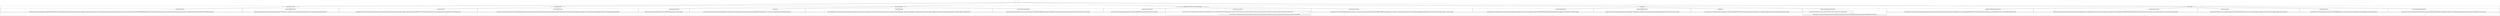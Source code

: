digraph {
	graph [compound=true];
	node [fillcolor=blue];
	subgraph "cluster_Human Security" {
		subgraph "cluster_Identification and authentication of people and devices" {
			"cluster_Identification and authentication of people and devices"	[label="Identification and authentication of people and devices",
				shape=box];
			"Identification and authentication of people and devices_This topic provides an overview of various access control methods to demonstrate \
the benefits and challenges of each. Topics include an overview of Network Access Control (NAC), Identity Access Management (IAM), \
roles, multi-method identification and authentication systems, biometric authentication systems (including issues such as accuracy/\
FAR/FRR, resistance, privacy, etc.), as well as usability and tolerability of the methods"	[label="This topic provides an overview of various access control methods to demonstrate the benefits and challenges of each. Topics include \
an overview of Network Access Control (NAC), Identity Access Management (IAM), roles, multi-method identification and authentication \
systems, biometric authentication systems (including issues such as accuracy/FAR/FRR, resistance, privacy, etc.), as well as usability \
and tolerability of the methods"];
			"cluster_Identification and authentication of people and devices" -> "Identification and authentication of people and devices_This topic provides an overview of various access control methods to demonstrate \
the benefits and challenges of each. Topics include an overview of Network Access Control (NAC), Identity Access Management (IAM), \
roles, multi-method identification and authentication systems, biometric authentication systems (including issues such as accuracy/\
FAR/FRR, resistance, privacy, etc.), as well as usability and tolerability of the methods"	[minlen=1];
		}
		subgraph "cluster_Physical and logical assets control" {
			"cluster_Physical and logical assets control"	[label="Physical and logical assets control",
				shape=box];
			"Physical and logical assets control_This topic covers various access controls to physical assets including system hardware, network \
assets, backup/storage devices, etc. Examples are Network Access Control (NAC), Identity Access Management (IAM), Rules-based Access \
Control (RAC), Rolesbased Access Control (RBAC), inventory tracking methods, and identity creation methods (what type of user ID \
helps increase security with access control, for example, abc1234, first name and last name, first initial and last name)"	[label="This topic covers various access controls to physical assets including system hardware, network assets, backup/storage devices, \
etc. Examples are Network Access Control (NAC), Identity Access Management (IAM), Rules-based Access Control (RAC), Rolesbased Access \
Control (RBAC), inventory tracking methods, and identity creation methods (what type of user ID helps increase security with access \
control, for example, abc1234, first name and last name, first initial and last name)"];
			"cluster_Physical and logical assets control" -> "Physical and logical assets control_This topic covers various access controls to physical assets including system hardware, network \
assets, backup/storage devices, etc. Examples are Network Access Control (NAC), Identity Access Management (IAM), Rules-based Access \
Control (RAC), Rolesbased Access Control (RBAC), inventory tracking methods, and identity creation methods (what type of user ID \
helps increase security with access control, for example, abc1234, first name and last name, first initial and last name)"	[minlen=1];
		}
		subgraph "cluster_Identity as a Service (IaaS)" {
			"cluster_Identity as a Service (IaaS)"	[label="Identity as a Service (IaaS)",
				shape=box];
			"Identity as a Service (IaaS)_This topic cover identity management as a service (e.g., Cloud identity) brings forward issues such \
as the system being out of the user’s control with no way to know what has happened to the information in the system, auditing \
access, ensuring compliance and flexibility to quickly revoke permissions"	[label="This topic cover identity management as a service (e.g., Cloud identity) brings forward issues such as the system being out of the \
user’s control with no way to know what has happened to the information in the system, auditing access, ensuring compliance and \
flexibility to quickly revoke permissions"];
			"cluster_Identity as a Service (IaaS)" -> "Identity as a Service (IaaS)_This topic cover identity management as a service (e.g., Cloud identity) brings forward issues such \
as the system being out of the user’s control with no way to know what has happened to the information in the system, auditing \
access, ensuring compliance and flexibility to quickly revoke permissions"	[minlen=1];
		}
		subgraph "cluster_Third-party identity services" {
			"cluster_Third-party identity services"	[label="Third-party identity services",
				shape=box];
			"Third-party identity services_This topic provides an overview of the authentication infrastructure used to build, host, and manage \
thirdparty identity services. Topics include on-premises, cloud, centralized identity services/password management tools, end-point \
privilege management, etc"	[label="This topic provides an overview of the authentication infrastructure used to build, host, and manage thirdparty identity services. \
Topics include on-premises, cloud, centralized identity services/password management tools, end-point privilege management, etc"];
			"cluster_Third-party identity services" -> "Third-party identity services_This topic provides an overview of the authentication infrastructure used to build, host, and manage \
thirdparty identity services. Topics include on-premises, cloud, centralized identity services/password management tools, end-point \
privilege management, etc"	[minlen=1];
		}
		subgraph "cluster_Access control attacks and mitigation measures" {
			"cluster_Access control attacks and mitigation measures"	[label="Access control attacks and mitigation measures",
				shape=box];
			"Access control attacks and mitigation measures_This topic provides an overview of various types of access control attacks to steal \
data or user credentials, and mitigation measures for combating them. Topics include password, dictionary, brute force, and spoofing \
attacks; multifactor authentication; strong password policy; secure password files; restrict access to systems; etc"	[label="This topic provides an overview of various types of access control attacks to steal data or user credentials, and mitigation measures \
for combating them. Topics include password, dictionary, brute force, and spoofing attacks; multifactor authentication; strong password \
policy; secure password files; restrict access to systems; etc"];
			"cluster_Access control attacks and mitigation measures" -> "Access control attacks and mitigation measures_This topic provides an overview of various types of access control attacks to steal \
data or user credentials, and mitigation measures for combating them. Topics include password, dictionary, brute force, and spoofing \
attacks; multifactor authentication; strong password policy; secure password files; restrict access to systems; etc"	[minlen=1];
		}
		subgraph "cluster_Types of social engineering attacks" {
			"cluster_Types of social engineering attacks"	[label="Types of social engineering attacks",
				shape=box];
			"Types of social engineering attacks_This topic provides an overview of the different ways that cybercriminals or malicious groups \
exploit weaknesses in organizations, systems, networks, and personal information used to enable a later cyberattack. Proposed topics \
included- phishing and spear phishing attacks, physical/impersonation, vishing (phone phishing), email compromise, and baiting"	[label="This topic provides an overview of the different ways that cybercriminals or malicious groups exploit weaknesses in organizations, \
systems, networks, and personal information used to enable a later cyberattack. Proposed topics included- phishing and spear phishing \
attacks, physical/impersonation, vishing (phone phishing), email compromise, and baiting"];
			"cluster_Types of social engineering attacks" -> "Types of social engineering attacks_This topic provides an overview of the different ways that cybercriminals or malicious groups \
exploit weaknesses in organizations, systems, networks, and personal information used to enable a later cyberattack. Proposed topics \
included- phishing and spear phishing attacks, physical/impersonation, vishing (phone phishing), email compromise, and baiting"	[minlen=1];
		}
		subgraph "cluster_Psychology of social engineering attacks" {
			"cluster_Psychology of social engineering attacks"	[label="Psychology of social engineering attacks",
				shape=box];
			"Psychology of social engineering attacks_This topic provides an overview of the psychological and behavioral factors related to \
individuals falling for social engineering attacks. Proposed topics include adversarial thinking, how emotional responses impact \
decision-making, cognitive biases of risks and rewards, and trust building"	[label="This topic provides an overview of the psychological and behavioral factors related to individuals falling for social engineering \
attacks. Proposed topics include adversarial thinking, how emotional responses impact decision-making, cognitive biases of risks \
and rewards, and trust building"];
			"cluster_Psychology of social engineering attacks" -> "Psychology of social engineering attacks_This topic provides an overview of the psychological and behavioral factors related to \
individuals falling for social engineering attacks. Proposed topics include adversarial thinking, how emotional responses impact \
decision-making, cognitive biases of risks and rewards, and trust building"	[minlen=1];
		}
		subgraph "cluster_Misleading users" {
			"cluster_Misleading users"	[label="Misleading users",
				shape=box];
			"Misleading users_This topic provides an overview of message systems’ and browsers’ interfaces and/or user interaction that can \
be exploited to mislead users. Proposed topics include spoofing message senders, misleading URLs, how users judge and trust webpages \
and emails, as well as user behaviors with phishing and other browser warnings"	[label="This topic provides an overview of message systems’ and browsers’ interfaces and/or user interaction that can be exploited to \
mislead users. Proposed topics include spoofing message senders, misleading URLs, how users judge and trust webpages and emails, \
as well as user behaviors with phishing and other browser warnings"];
			"cluster_Misleading users" -> "Misleading users_This topic provides an overview of message systems’ and browsers’ interfaces and/or user interaction that can \
be exploited to mislead users. Proposed topics include spoofing message senders, misleading URLs, how users judge and trust webpages \
and emails, as well as user behaviors with phishing and other browser warnings"	[minlen=1];
		}
		subgraph "cluster_Detection and mitigation of social engineering attacks" {
			"cluster_Detection and mitigation of social engineering attacks"	[label="Detection and mitigation of social engineering attacks",
				shape=box];
			"Detection and mitigation of social engineering attacks_This topic provides scenario-based, hands-on activities via simulation or \
virtual tools to create an environment of various social engineering attacks"	[label="This topic provides scenario-based, hands-on activities via simulation or virtual tools to create an environment of various social \
engineering attacks"];
			"cluster_Detection and mitigation of social engineering attacks" -> "Detection and mitigation of social engineering attacks_This topic provides scenario-based, hands-on activities via simulation or \
virtual tools to create an environment of various social engineering attacks"	[minlen=1];
			"Detection and mitigation of social engineering attacks_Hands-on experience on the use of tools and technical approaches to detect \
and/or mitigate different social engineering threats. Proposed tools such as email filtering, blacklist, security information and \
event management (SIEM) tools, and IDS/IPS"	[label="Hands-on experience on the use of tools and technical approaches to detect and/or mitigate different social engineering threats. \
Proposed tools such as email filtering, blacklist, security information and event management (SIEM) tools, and IDS/IPS"];
			"cluster_Detection and mitigation of social engineering attacks" -> "Detection and mitigation of social engineering attacks_Hands-on experience on the use of tools and technical approaches to detect \
and/or mitigate different social engineering threats. Proposed tools such as email filtering, blacklist, security information and \
event management (SIEM) tools, and IDS/IPS"	[minlen=2];
		}
		subgraph "cluster_System misuse and user misbehavior" {
			"cluster_System misuse and user misbehavior"	[label="System misuse and user misbehavior",
				shape=box];
			"System misuse and user misbehavior_This topic provides overview of intentional and unintentional system misuse, cyberbullying, cyber \
hacking, naive behavior, and ethical dilemmas related to system security decisions"	[label="This topic provides overview of intentional and unintentional system misuse, cyberbullying, cyber hacking, naive behavior, and ethical \
dilemmas related to system security decisions"];
			"cluster_System misuse and user misbehavior" -> "System misuse and user misbehavior_This topic provides overview of intentional and unintentional system misuse, cyberbullying, cyber \
hacking, naive behavior, and ethical dilemmas related to system security decisions"	[minlen=1];
		}
		subgraph "cluster_Enforcement and rules of behavior" {
			"cluster_Enforcement and rules of behavior"	[label="Enforcement and rules of behavior",
				shape=box];
			"Enforcement and rules of behavior_This topic provides an overview of methods and techniques to get people to follow the rules/policies/\
ethical norms (e.g., driving!). Topics include consequences for not following cybersecurity rules/policy/ethical norms, documentation \
and audit trail (evidence of compliance to prove that the cybersecurity rules/policy/ethical norms were followed), and knowledge \
of accountability for not following security rule/policy/ethical norms"	[label="This topic provides an overview of methods and techniques to get people to follow the rules/policies/ethical norms (e.g., driving!)\
. Topics include consequences for not following cybersecurity rules/policy/ethical norms, documentation and audit trail (evidence \
of compliance to prove that the cybersecurity rules/policy/ethical norms were followed), and knowledge of accountability for not \
following security rule/policy/ethical norms"];
			"cluster_Enforcement and rules of behavior" -> "Enforcement and rules of behavior_This topic provides an overview of methods and techniques to get people to follow the rules/policies/\
ethical norms (e.g., driving!). Topics include consequences for not following cybersecurity rules/policy/ethical norms, documentation \
and audit trail (evidence of compliance to prove that the cybersecurity rules/policy/ethical norms were followed), and knowledge \
of accountability for not following security rule/policy/ethical norms"	[minlen=1];
			"Enforcement and rules of behavior_Incentives to keep the job (especially after being educated and trained for the proper rules/policy/\
ethical norms, individuals are legally liable for not following the rules as an employee), and individuals may lose their identity/\
access in personal life due to a lack of adherence"	[label="Incentives to keep the job (especially after being educated and trained for the proper rules/policy/ethical norms, individuals are \
legally liable for not following the rules as an employee), and individuals may lose their identity/access in personal life due \
to a lack of adherence"];
			"cluster_Enforcement and rules of behavior" -> "Enforcement and rules of behavior_Incentives to keep the job (especially after being educated and trained for the proper rules/policy/\
ethical norms, individuals are legally liable for not following the rules as an employee), and individuals may lose their identity/\
access in personal life due to a lack of adherence"	[minlen=2];
		}
		subgraph "cluster_Proper behavior under uncertainty" {
			"cluster_Proper behavior under uncertainty"	[label="Proper behavior under uncertainty",
				shape=box];
			"Proper behavior under uncertainty_This topic provides an overview of the methods and techniques to adhere to when uncertain about \
how to respond to a cybersecurity situation. Topics include CyberIQ, intellectual adaptability, critical thinking, understanding \
the right versus wrong choices, how to make those choices under uncertainty, rational versus irrational thinking, ethical thinking/\
decisions, and behavior when there is no clear process to follow (reporting/point of contact/etc.), and human error mitigation"	[label="This topic provides an overview of the methods and techniques to adhere to when uncertain about how to respond to a cybersecurity \
situation. Topics include CyberIQ, intellectual adaptability, critical thinking, understanding the right versus wrong choices, how \
to make those choices under uncertainty, rational versus irrational thinking, ethical thinking/decisions, and behavior when there \
is no clear process to follow (reporting/point of contact/etc.), and human error mitigation"];
			"cluster_Proper behavior under uncertainty" -> "Proper behavior under uncertainty_This topic provides an overview of the methods and techniques to adhere to when uncertain about \
how to respond to a cybersecurity situation. Topics include CyberIQ, intellectual adaptability, critical thinking, understanding \
the right versus wrong choices, how to make those choices under uncertainty, rational versus irrational thinking, ethical thinking/\
decisions, and behavior when there is no clear process to follow (reporting/point of contact/etc.), and human error mitigation"	[minlen=1];
		}
		subgraph "cluster_Risk perception and communication" {
			"cluster_Risk perception and communication"	[label="Risk perception and communication",
				shape=box];
			"Risk perception and communication_Definition of a mental model, how mental models impact user behavior, as well as common mental \
models (folk models) of cybersecurity and privacy"	[label="Definition of a mental model, how mental models impact user behavior, as well as common mental models (folk models) of cybersecurity \
and privacy"];
			"cluster_Risk perception and communication" -> "Risk perception and communication_Definition of a mental model, how mental models impact user behavior, as well as common mental \
models (folk models) of cybersecurity and privacy"	[minlen=1];
		}
		subgraph "cluster_Cyber hygiene" {
			"cluster_Cyber hygiene"	[label="Cyber hygiene",
				shape=box];
			"Cyber hygiene_This topic provides a discussion and activities focused on the individual responsibilities (not the organization) \
to protect and mitigate against cyberthreats and cyberattacks. Topics include password creation, password storage, mitigation tools, (\
i.e., anti-virus software), how to identify safe websites, identifying levels of privacy settings, etc.)"	[label="This topic provides a discussion and activities focused on the individual responsibilities (not the organization) to protect and \
mitigate against cyberthreats and cyberattacks. Topics include password creation, password storage, mitigation tools, (i.e., anti-virus \
software), how to identify safe websites, identifying levels of privacy settings, etc.)"];
			"cluster_Cyber hygiene" -> "Cyber hygiene_This topic provides a discussion and activities focused on the individual responsibilities (not the organization) \
to protect and mitigate against cyberthreats and cyberattacks. Topics include password creation, password storage, mitigation tools, (\
i.e., anti-virus software), how to identify safe websites, identifying levels of privacy settings, etc.)"	[minlen=1];
		}
		subgraph "cluster_Cybersecurity user education" {
			"cluster_Cybersecurity user education"	[label="Cybersecurity user education",
				shape=box];
			"Cybersecurity user education_Methods for educating end-users on various cybersecurity/privacy threats and behaviors. Topics include \
methods for raising user awareness (PreK-12, employees, public, etc.), delivery methods of cybersecurity education and training (\
e.g., posters, leaflets, computer-based training, gamification, communication styles, message framing, how to reach different audiences \
and user communities, individuals with disabilities and/or cognitive impairments), timing and reinforcement of education, as well \
as impact of training on users’ knowledge and behaviors"	[label="Methods for educating end-users on various cybersecurity/privacy threats and behaviors. Topics include methods for raising user \
awareness (PreK-12, employees, public, etc.), delivery methods of cybersecurity education and training (e.g., posters, leaflets, \
computer-based training, gamification, communication styles, message framing, how to reach different audiences and user communities, \
individuals with disabilities and/or cognitive impairments), timing and reinforcement of education, as well as impact of training \
on users’ knowledge and behaviors"];
			"cluster_Cybersecurity user education" -> "Cybersecurity user education_Methods for educating end-users on various cybersecurity/privacy threats and behaviors. Topics include \
methods for raising user awareness (PreK-12, employees, public, etc.), delivery methods of cybersecurity education and training (\
e.g., posters, leaflets, computer-based training, gamification, communication styles, message framing, how to reach different audiences \
and user communities, individuals with disabilities and/or cognitive impairments), timing and reinforcement of education, as well \
as impact of training on users’ knowledge and behaviors"	[minlen=1];
		}
		subgraph "cluster_Cyber vulnerabilities and threats awareness" {
			"cluster_Cyber vulnerabilities and threats awareness"	[label="Cyber vulnerabilities and threats awareness",
				shape=box];
			"Cyber vulnerabilities and threats awareness_This topic provides an overview of end-user-facing threats as well as Fear, Uncertainty, \
and Doubt (FUD). Proposed topics include warning signs of internal employee vulnerabilities and threats, awareness of identity theft, \
business email compromise, threat of free/open Wi-Fi networks, and malware, spyware, and ransomware"	[label="This topic provides an overview of end-user-facing threats as well as Fear, Uncertainty, and Doubt (FUD). Proposed topics include \
warning signs of internal employee vulnerabilities and threats, awareness of identity theft, business email compromise, threat of \
free/open Wi-Fi networks, and malware, spyware, and ransomware"];
			"cluster_Cyber vulnerabilities and threats awareness" -> "Cyber vulnerabilities and threats awareness_This topic provides an overview of end-user-facing threats as well as Fear, Uncertainty, \
and Doubt (FUD). Proposed topics include warning signs of internal employee vulnerabilities and threats, awareness of identity theft, \
business email compromise, threat of free/open Wi-Fi networks, and malware, spyware, and ransomware"	[minlen=1];
		}
		subgraph "cluster_Social theories of privacy" {
			"cluster_Social theories of privacy"	[label="Social theories of privacy",
				shape=box];
			"Social theories of privacy_This topic provides an overview of various theories of privacy from social psychology and social science, \
emphasizing privacy that involves interacting with other people as opposed to organizations. Proposed topics include privacy tradeoffs \
and risks in the social context, control and awareness of data consent, personal information monitoring, regulatory protections \
and concerns on maintaining social privacy"	[label="This topic provides an overview of various theories of privacy from social psychology and social science, emphasizing privacy that \
involves interacting with other people as opposed to organizations. Proposed topics include privacy tradeoffs and risks in the social \
context, control and awareness of data consent, personal information monitoring, regulatory protections and concerns on maintaining \
social privacy"];
			"cluster_Social theories of privacy" -> "Social theories of privacy_This topic provides an overview of various theories of privacy from social psychology and social science, \
emphasizing privacy that involves interacting with other people as opposed to organizations. Proposed topics include privacy tradeoffs \
and risks in the social context, control and awareness of data consent, personal information monitoring, regulatory protections \
and concerns on maintaining social privacy"	[minlen=1];
		}
		subgraph "cluster_Social media privacy and security" {
			"cluster_Social media privacy and security"	[label="Social media privacy and security",
				shape=box];
			"Social media privacy and security_This topic provides overview of privacy behaviors and concerns of users in protecting personal \
information when using social media. Proposed topics include users’ online disclosure decisions and behaviors, personas and identity \
management, determining audience and social access controls, interface and coping mechanisms for managing privacy on various social \
media sites, challenges of managing time boundaries, as well as personal/workplace boundaries of social media"	[label="This topic provides overview of privacy behaviors and concerns of users in protecting personal information when using social media. \
Proposed topics include users’ online disclosure decisions and behaviors, personas and identity management, determining audience \
and social access controls, interface and coping mechanisms for managing privacy on various social media sites, challenges of managing \
time boundaries, as well as personal/workplace boundaries of social media"];
			"cluster_Social media privacy and security" -> "Social media privacy and security_This topic provides overview of privacy behaviors and concerns of users in protecting personal \
information when using social media. Proposed topics include users’ online disclosure decisions and behaviors, personas and identity \
management, determining audience and social access controls, interface and coping mechanisms for managing privacy on various social \
media sites, challenges of managing time boundaries, as well as personal/workplace boundaries of social media"	[minlen=1];
		}
		subgraph "cluster_Sensitive personal data (SPD)" {
			"cluster_Sensitive personal data (SPD)"	[label="Sensitive personal data (SPD)",
				shape=box];
			"Sensitive personal data (SPD)_This topic provides overview of the types of Personal Data (PD), including Personally Identifiable \
Information (PII), which are especially sensitive due to the risk that such information could be misused to significantly harm an \
individual in a financial, employment or social way. Proposed topics include examples of data elements of Sensitive Personal Data (\
SPD) (social security number, social insurance number or other government issued identification number such as a driver’s license \
or passport number; bank account number; credit card numbers; health and medical information; biometric or genetic data, etc.), \
regulations governing the collection, use and distribution of SPD, and possibilities for inference of SPD"	[label="This topic provides overview of the types of Personal Data (PD), including Personally Identifiable Information (PII), which are \
especially sensitive due to the risk that such information could be misused to significantly harm an individual in a financial, \
employment or social way. Proposed topics include examples of data elements of Sensitive Personal Data (SPD) (social security number, \
social insurance number or other government issued identification number such as a driver’s license or passport number; bank account \
number; credit card numbers; health and medical information; biometric or genetic data, etc.), regulations governing the collection, \
use and distribution of SPD, and possibilities for inference of SPD"];
			"cluster_Sensitive personal data (SPD)" -> "Sensitive personal data (SPD)_This topic provides overview of the types of Personal Data (PD), including Personally Identifiable \
Information (PII), which are especially sensitive due to the risk that such information could be misused to significantly harm an \
individual in a financial, employment or social way. Proposed topics include examples of data elements of Sensitive Personal Data (\
SPD) (social security number, social insurance number or other government issued identification number such as a driver’s license \
or passport number; bank account number; credit card numbers; health and medical information; biometric or genetic data, etc.), \
regulations governing the collection, use and distribution of SPD, and possibilities for inference of SPD"	[minlen=1];
		}
		subgraph "cluster_Personal tracking and digital footprint" {
			"cluster_Personal tracking and digital footprint"	[label="Personal tracking and digital footprint",
				shape=box];
			"Personal tracking and digital footprint_Location tracking, Web traffic tracking, network tracking, personal device tracking, digital \
assistants recordings (Siri, Alexa, etc.). Topics include users’ behaviors and concerns with each of these kinds of tracking, \
as well as current methods for limiting tracking and protecting privacy"	[label="Location tracking, Web traffic tracking, network tracking, personal device tracking, digital assistants recordings (Siri, Alexa, \
etc.). Topics include users’ behaviors and concerns with each of these kinds of tracking, as well as current methods for limiting \
tracking and protecting privacy"];
			"cluster_Personal tracking and digital footprint" -> "Personal tracking and digital footprint_Location tracking, Web traffic tracking, network tracking, personal device tracking, digital \
assistants recordings (Siri, Alexa, etc.). Topics include users’ behaviors and concerns with each of these kinds of tracking, \
as well as current methods for limiting tracking and protecting privacy"	[minlen=1];
		}
		"cluster_Identity Management"	[label="Identity Management",
			shape=diamond];
		"cluster_Identity Management" -> "cluster_Identification and authentication of people and devices";
		"cluster_Identity Management" -> "cluster_Physical and logical assets control";
		"cluster_Identity Management" -> "cluster_Identity as a Service (IaaS)";
		"cluster_Identity Management" -> "cluster_Third-party identity services";
		"cluster_Identity Management" -> "cluster_Access control attacks and mitigation measures";
		"cluster_Social Engineering"	[label="Social Engineering",
			shape=diamond];
		"cluster_Social Engineering" -> "cluster_Types of social engineering attacks";
		"cluster_Social Engineering" -> "cluster_Psychology of social engineering attacks";
		"cluster_Social Engineering" -> "cluster_Misleading users";
		"cluster_Social Engineering" -> "cluster_Detection and mitigation of social engineering attacks";
		"cluster_Personal Compliance with Cybersecurity Rules/Policy/ Ethical Norms"	[label="Personal Compliance with Cybersecurity Rules/Policy/ Ethical Norms",
			shape=diamond];
		"cluster_Personal Compliance with Cybersecurity Rules/Policy/ Ethical Norms" -> "cluster_System misuse and user misbehavior";
		"cluster_Personal Compliance with Cybersecurity Rules/Policy/ Ethical Norms" -> "cluster_Enforcement and rules of behavior";
		"cluster_Personal Compliance with Cybersecurity Rules/Policy/ Ethical Norms" -> "cluster_Proper behavior under uncertainty";
		"cluster_Awareness and Understanding"	[label="Awareness and Understanding",
			shape=diamond];
		"cluster_Awareness and Understanding" -> "cluster_Risk perception and communication";
		"cluster_Awareness and Understanding" -> "cluster_Cyber hygiene";
		"cluster_Awareness and Understanding" -> "cluster_Cybersecurity user education";
		"cluster_Awareness and Understanding" -> "cluster_Cyber vulnerabilities and threats awareness";
		"cluster_Social and Behavioral Privacy"	[label="Social and Behavioral Privacy",
			shape=diamond];
		"cluster_Social and Behavioral Privacy" -> "cluster_Social theories of privacy";
		"cluster_Social and Behavioral Privacy" -> "cluster_Social media privacy and security";
		"cluster_Personal Data Privacy and Security"	[label="Personal Data Privacy and Security",
			shape=diamond];
		"cluster_Personal Data Privacy and Security" -> "cluster_Sensitive personal data (SPD)";
		"cluster_Personal Data Privacy and Security" -> "cluster_Personal tracking and digital footprint";
	}
	"Human Security"	[label="Human Security",
		shape=square];
	"Human Security" -> "cluster_Identity Management";
	"Human Security" -> "cluster_Social Engineering";
	"Human Security" -> "cluster_Personal Compliance with Cybersecurity Rules/Policy/ Ethical Norms";
	"Human Security" -> "cluster_Awareness and Understanding";
	"Human Security" -> "cluster_Social and Behavioral Privacy";
	"Human Security" -> "cluster_Personal Data Privacy and Security";
}
